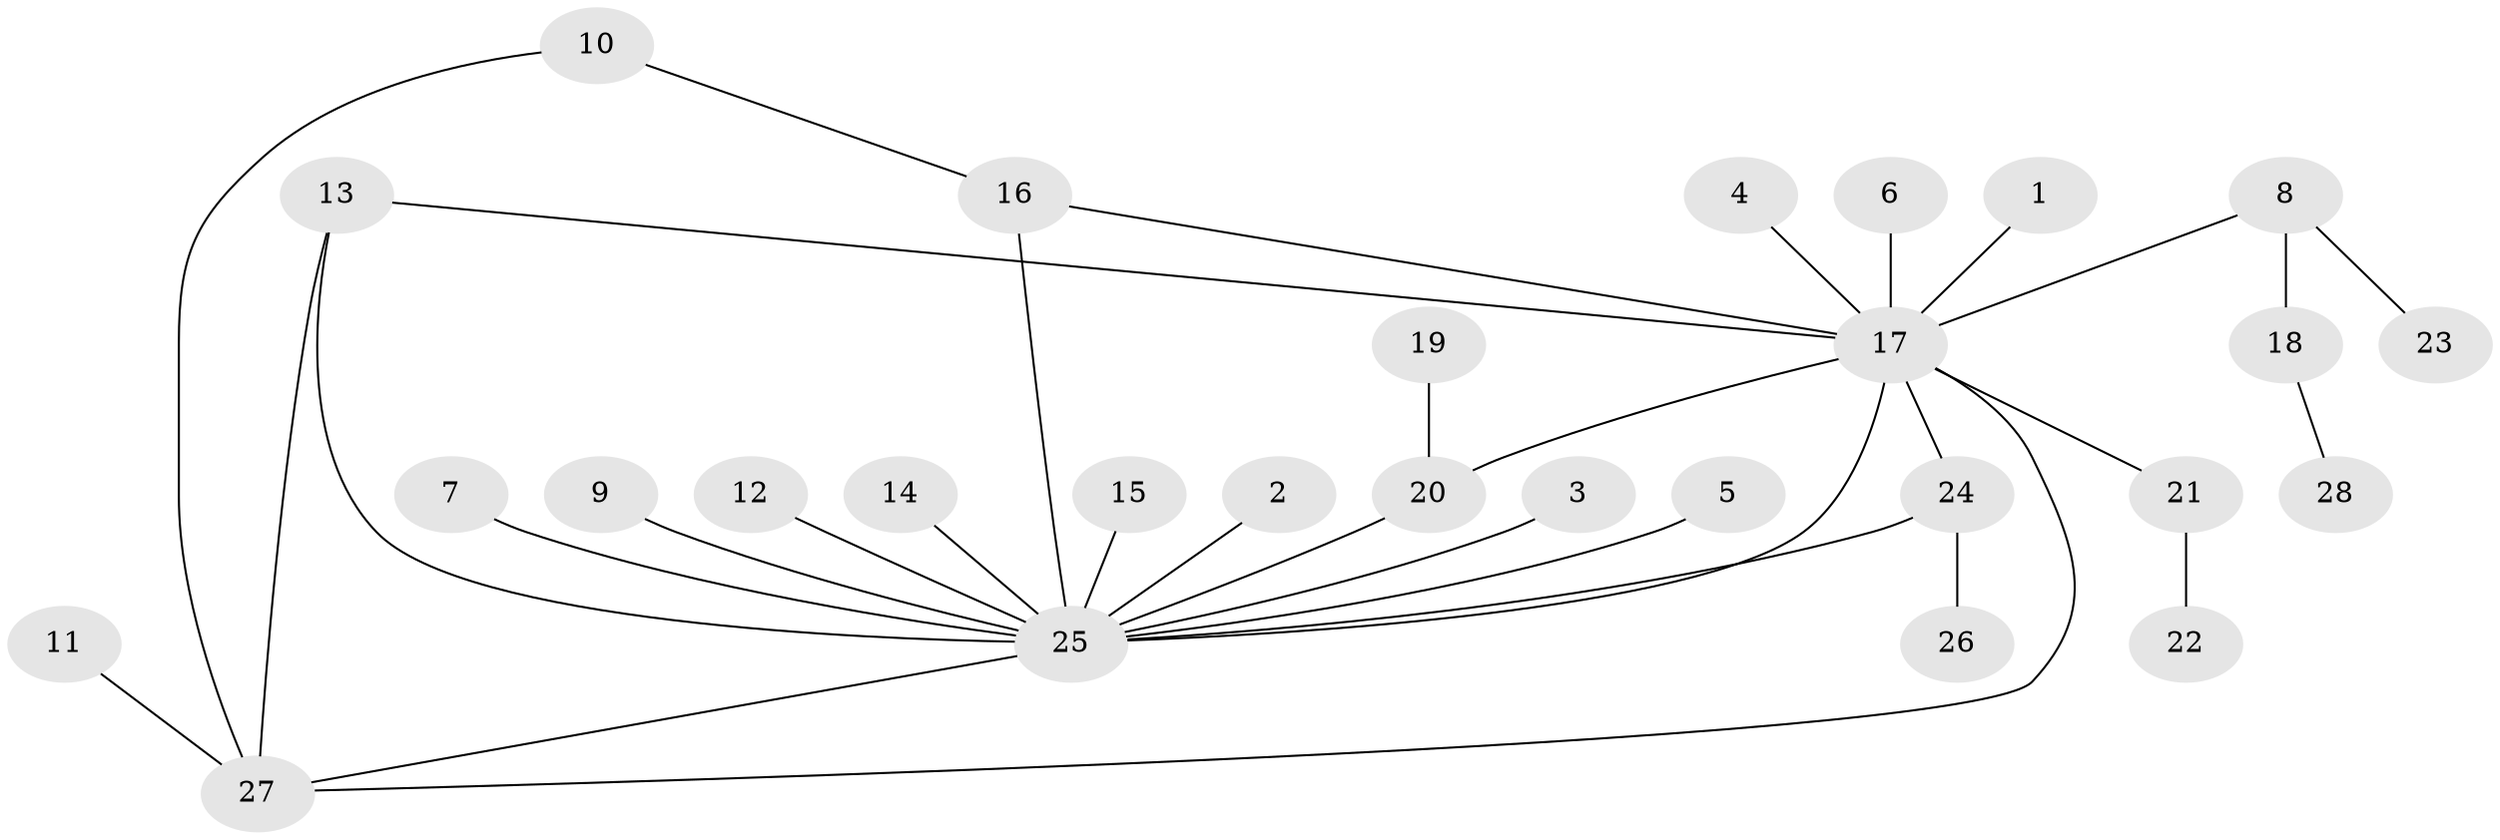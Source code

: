 // original degree distribution, {16: 0.018518518518518517, 5: 0.018518518518518517, 6: 0.018518518518518517, 13: 0.018518518518518517, 1: 0.5555555555555556, 2: 0.25925925925925924, 4: 0.07407407407407407, 3: 0.037037037037037035}
// Generated by graph-tools (version 1.1) at 2025/49/03/09/25 03:49:58]
// undirected, 28 vertices, 34 edges
graph export_dot {
graph [start="1"]
  node [color=gray90,style=filled];
  1;
  2;
  3;
  4;
  5;
  6;
  7;
  8;
  9;
  10;
  11;
  12;
  13;
  14;
  15;
  16;
  17;
  18;
  19;
  20;
  21;
  22;
  23;
  24;
  25;
  26;
  27;
  28;
  1 -- 17 [weight=1.0];
  2 -- 25 [weight=1.0];
  3 -- 25 [weight=1.0];
  4 -- 17 [weight=1.0];
  5 -- 25 [weight=1.0];
  6 -- 17 [weight=1.0];
  7 -- 25 [weight=1.0];
  8 -- 17 [weight=1.0];
  8 -- 18 [weight=1.0];
  8 -- 23 [weight=1.0];
  9 -- 25 [weight=1.0];
  10 -- 16 [weight=1.0];
  10 -- 27 [weight=1.0];
  11 -- 27 [weight=1.0];
  12 -- 25 [weight=1.0];
  13 -- 17 [weight=1.0];
  13 -- 25 [weight=1.0];
  13 -- 27 [weight=1.0];
  14 -- 25 [weight=1.0];
  15 -- 25 [weight=1.0];
  16 -- 17 [weight=1.0];
  16 -- 25 [weight=1.0];
  17 -- 20 [weight=1.0];
  17 -- 21 [weight=1.0];
  17 -- 24 [weight=1.0];
  17 -- 25 [weight=1.0];
  17 -- 27 [weight=1.0];
  18 -- 28 [weight=1.0];
  19 -- 20 [weight=1.0];
  20 -- 25 [weight=1.0];
  21 -- 22 [weight=1.0];
  24 -- 25 [weight=1.0];
  24 -- 26 [weight=1.0];
  25 -- 27 [weight=1.0];
}
